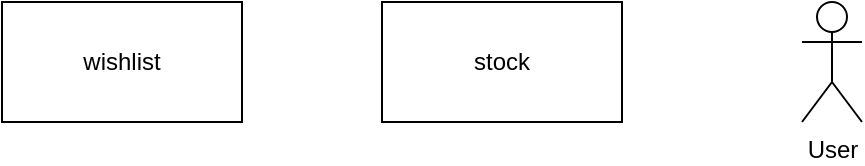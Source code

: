<mxfile version="14.9.5" type="github"><diagram id="HN8T4N_YbBU53WEKGEcK" name="Page-1"><mxGraphModel dx="1298" dy="841" grid="1" gridSize="10" guides="1" tooltips="1" connect="1" arrows="1" fold="1" page="1" pageScale="1" pageWidth="827" pageHeight="1169" math="0" shadow="0"><root><mxCell id="0"/><mxCell id="1" parent="0"/><mxCell id="4njGLkPon3bPsv2PsM9t-1" value="wishlist" style="rounded=0;whiteSpace=wrap;html=1;" vertex="1" parent="1"><mxGeometry x="80" y="130" width="120" height="60" as="geometry"/></mxCell><mxCell id="4njGLkPon3bPsv2PsM9t-2" value="stock" style="rounded=0;whiteSpace=wrap;html=1;" vertex="1" parent="1"><mxGeometry x="270" y="130" width="120" height="60" as="geometry"/></mxCell><mxCell id="4njGLkPon3bPsv2PsM9t-3" value="User" style="shape=umlActor;verticalLabelPosition=bottom;verticalAlign=top;html=1;outlineConnect=0;" vertex="1" parent="1"><mxGeometry x="480" y="130" width="30" height="60" as="geometry"/></mxCell></root></mxGraphModel></diagram></mxfile>